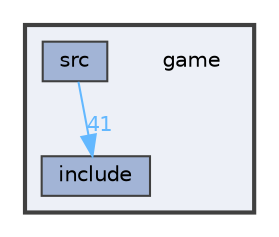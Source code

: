 digraph "game"
{
 // LATEX_PDF_SIZE
  bgcolor="transparent";
  edge [fontname=Helvetica,fontsize=10,labelfontname=Helvetica,labelfontsize=10];
  node [fontname=Helvetica,fontsize=10,shape=box,height=0.2,width=0.4];
  compound=true
  subgraph clusterdir_37c6514aeece95293041e34c0f2e0784 {
    graph [ bgcolor="#edf0f7", pencolor="grey25", label="", fontname=Helvetica,fontsize=10 style="filled,bold", URL="dir_37c6514aeece95293041e34c0f2e0784.html",tooltip=""]
    dir_37c6514aeece95293041e34c0f2e0784 [shape=plaintext, label="game"];
  dir_799e54a6419ed2c37fa77fc1f6ae00fe [label="include", fillcolor="#a2b4d6", color="grey25", style="filled", URL="dir_799e54a6419ed2c37fa77fc1f6ae00fe.html",tooltip=""];
  dir_fd1fc52505cfa4c86ecd59c02433df11 [label="src", fillcolor="#a2b4d6", color="grey25", style="filled", URL="dir_fd1fc52505cfa4c86ecd59c02433df11.html",tooltip=""];
  }
  dir_fd1fc52505cfa4c86ecd59c02433df11->dir_799e54a6419ed2c37fa77fc1f6ae00fe [headlabel="41", labeldistance=1.5 headhref="dir_000002_000001.html" href="dir_000002_000001.html" color="steelblue1" fontcolor="steelblue1"];
}
